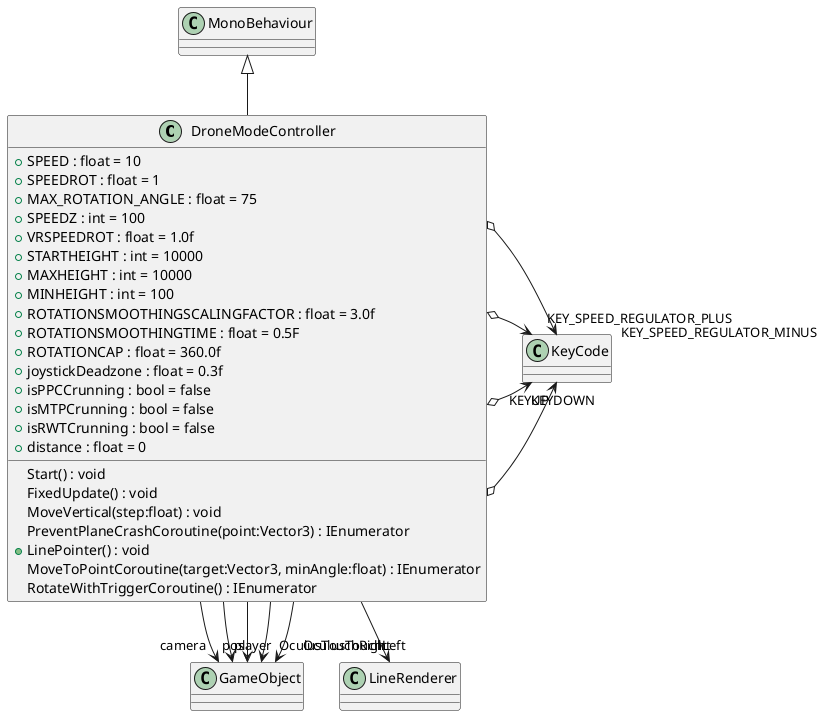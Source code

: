 @startuml
class DroneModeController {
    + SPEED : float = 10
    + SPEEDROT : float = 1
    + MAX_ROTATION_ANGLE : float = 75
    + SPEEDZ : int = 100
    + VRSPEEDROT : float = 1.0f
    + STARTHEIGHT : int = 10000
    + MAXHEIGHT : int = 10000
    + MINHEIGHT : int = 100
    + ROTATIONSMOOTHINGSCALINGFACTOR : float = 3.0f
    + ROTATIONSMOOTHINGTIME : float = 0.5F
    + ROTATIONCAP : float = 360.0f
    + joystickDeadzone : float = 0.3f
    + isPPCCrunning : bool = false
    + isMTPCrunning : bool = false
    + isRWTCrunning : bool = false
    + distance : float = 0
    Start() : void
    FixedUpdate() : void
    MoveVertical(step:float) : void
    PreventPlaneCrashCoroutine(point:Vector3) : IEnumerator
    + LinePointer() : void
    MoveToPointCoroutine(target:Vector3, minAngle:float) : IEnumerator
    RotateWithTriggerCoroutine() : IEnumerator
}
MonoBehaviour <|-- DroneModeController
DroneModeController o-> "KEYUP" KeyCode
DroneModeController o-> "KEYDOWN" KeyCode
DroneModeController o-> "KEY_SPEED_REGULATOR_PLUS" KeyCode
DroneModeController o-> "KEY_SPEED_REGULATOR_MINUS" KeyCode
DroneModeController --> "camera" GameObject
DroneModeController --> "player" GameObject
DroneModeController --> "lr" LineRenderer
DroneModeController --> "pos" GameObject
DroneModeController --> "OculusTouchRight" GameObject
DroneModeController --> "OculusTouchLeft" GameObject
@enduml
